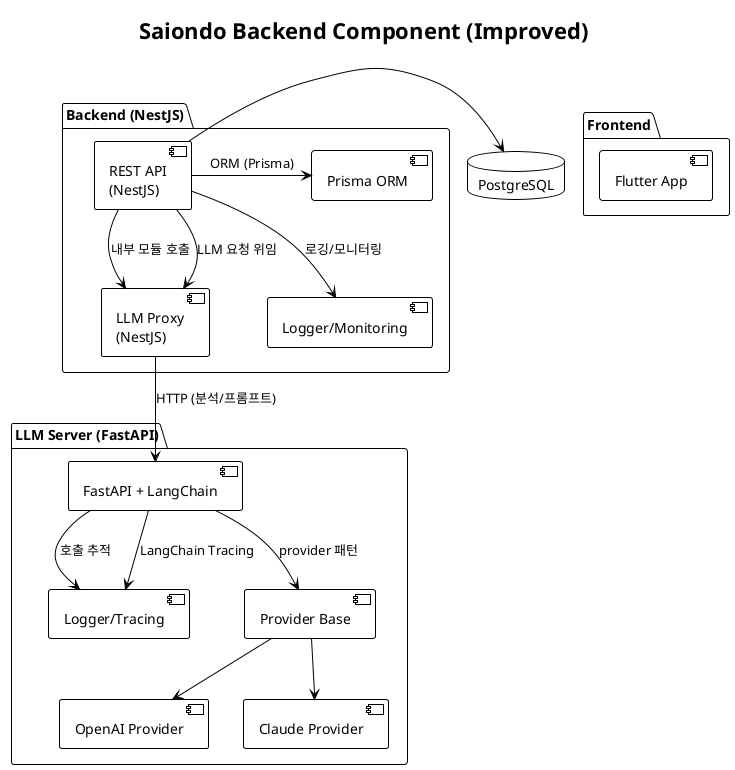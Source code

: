 @startuml
!theme plain
title Saiondo Backend Component (Improved)

package "Frontend" {
  [Flutter App]
}

package "Backend (NestJS)" {
  [REST API\n(NestJS)] as api
  [LLM Proxy\n(NestJS)] as llmproxy
  [Prisma ORM] as prisma
  [Logger/Monitoring] as logger
  api -down-> llmproxy : 내부 모듈 호출
  api -right-> prisma : ORM (Prisma)
  api -down-> logger : 로깅/모니터링
}

database "PostgreSQL" as db

package "LLM Server (FastAPI)" {
  [FastAPI + LangChain] as fastapi
  [OpenAI Provider] as openai
  [Claude Provider] as claude
  [Provider Base] as base
  [Logger/Tracing] as tracing
  fastapi -down-> base : provider 패턴
  base -down-> openai
  base -down-> claude
  fastapi -down-> tracing : LangChain Tracing
}

api -down-> llmproxy : LLM 요청 위임
llmproxy -down-> fastapi : HTTP (분석/프롬프트)
fastapi -right-> tracing : 호출 추적
api -right-> db

@enduml
